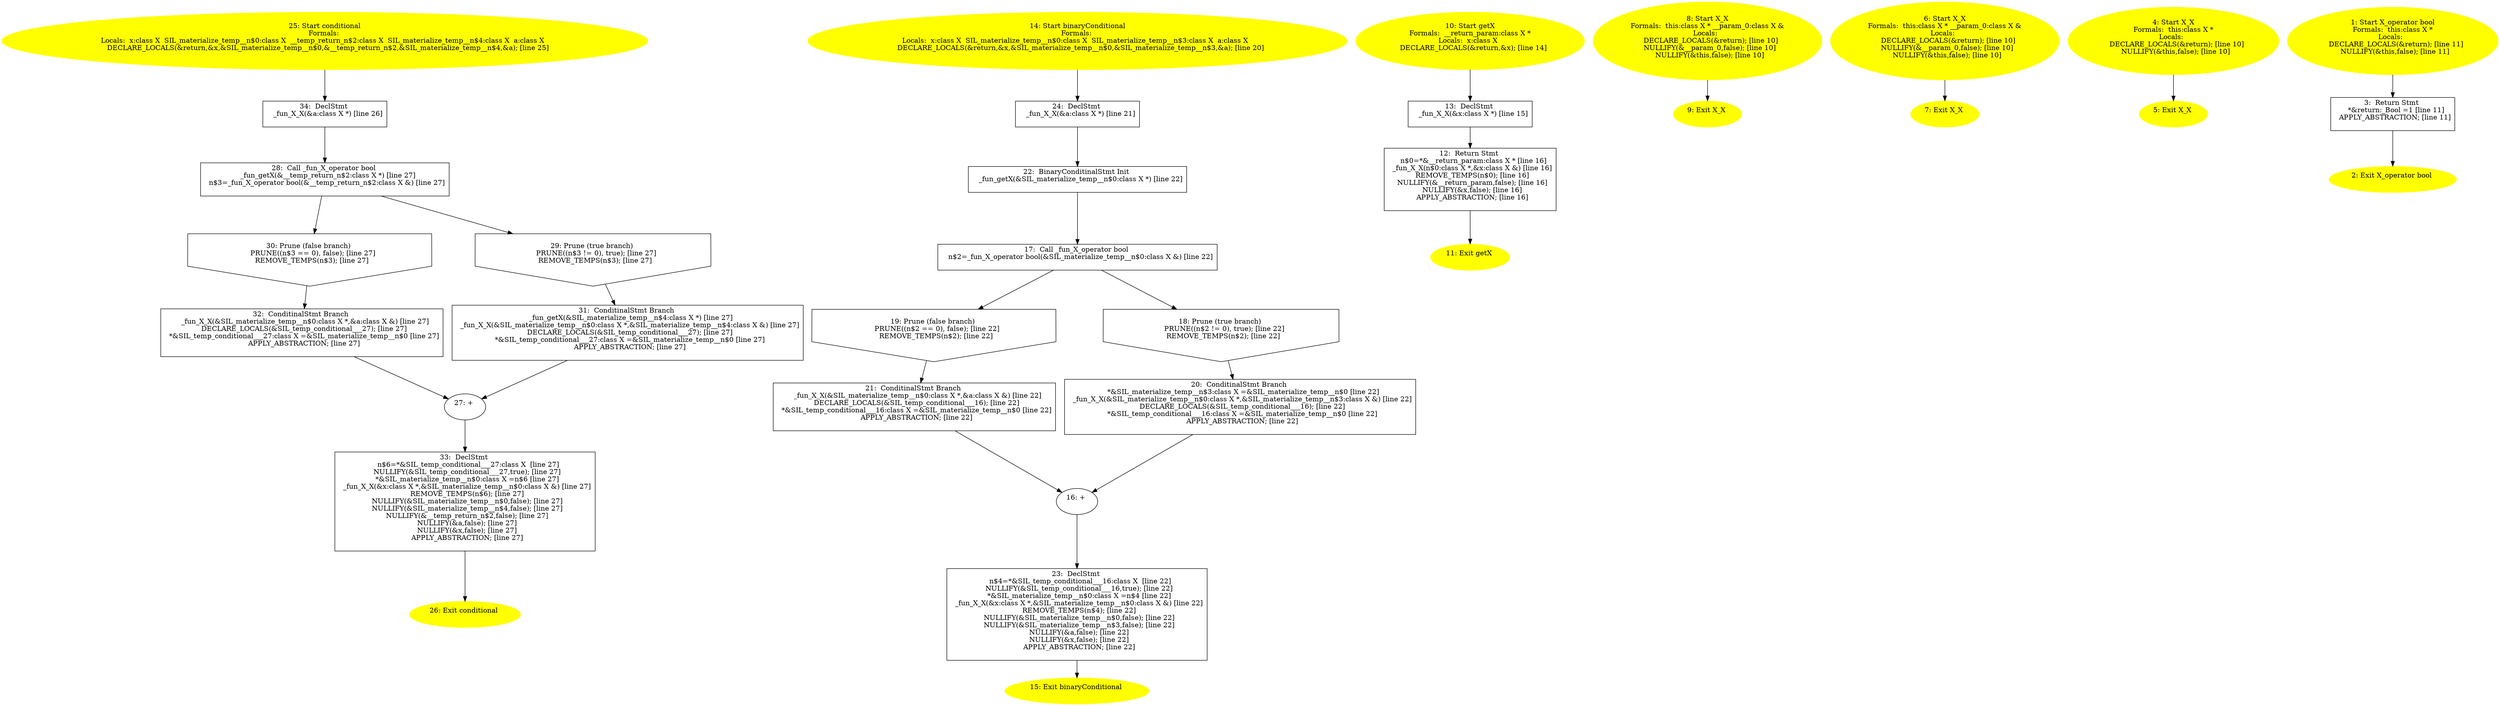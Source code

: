 digraph iCFG {
34 [label="34:  DeclStmt \n   _fun_X_X(&a:class X *) [line 26]\n " shape="box"]
	

	 34 -> 28 ;
33 [label="33:  DeclStmt \n   n$6=*&SIL_temp_conditional___27:class X  [line 27]\n  NULLIFY(&SIL_temp_conditional___27,true); [line 27]\n  *&SIL_materialize_temp__n$0:class X =n$6 [line 27]\n  _fun_X_X(&x:class X *,&SIL_materialize_temp__n$0:class X &) [line 27]\n  REMOVE_TEMPS(n$6); [line 27]\n  NULLIFY(&SIL_materialize_temp__n$0,false); [line 27]\n  NULLIFY(&SIL_materialize_temp__n$4,false); [line 27]\n  NULLIFY(&__temp_return_n$2,false); [line 27]\n  NULLIFY(&a,false); [line 27]\n  NULLIFY(&x,false); [line 27]\n  APPLY_ABSTRACTION; [line 27]\n " shape="box"]
	

	 33 -> 26 ;
32 [label="32:  ConditinalStmt Branch \n   _fun_X_X(&SIL_materialize_temp__n$0:class X *,&a:class X &) [line 27]\n  DECLARE_LOCALS(&SIL_temp_conditional___27); [line 27]\n  *&SIL_temp_conditional___27:class X =&SIL_materialize_temp__n$0 [line 27]\n  APPLY_ABSTRACTION; [line 27]\n " shape="box"]
	

	 32 -> 27 ;
31 [label="31:  ConditinalStmt Branch \n   _fun_getX(&SIL_materialize_temp__n$4:class X *) [line 27]\n  _fun_X_X(&SIL_materialize_temp__n$0:class X *,&SIL_materialize_temp__n$4:class X &) [line 27]\n  DECLARE_LOCALS(&SIL_temp_conditional___27); [line 27]\n  *&SIL_temp_conditional___27:class X =&SIL_materialize_temp__n$0 [line 27]\n  APPLY_ABSTRACTION; [line 27]\n " shape="box"]
	

	 31 -> 27 ;
30 [label="30: Prune (false branch) \n   PRUNE((n$3 == 0), false); [line 27]\n  REMOVE_TEMPS(n$3); [line 27]\n " shape="invhouse"]
	

	 30 -> 32 ;
29 [label="29: Prune (true branch) \n   PRUNE((n$3 != 0), true); [line 27]\n  REMOVE_TEMPS(n$3); [line 27]\n " shape="invhouse"]
	

	 29 -> 31 ;
28 [label="28:  Call _fun_X_operator bool \n   _fun_getX(&__temp_return_n$2:class X *) [line 27]\n  n$3=_fun_X_operator bool(&__temp_return_n$2:class X &) [line 27]\n " shape="box"]
	

	 28 -> 29 ;
	 28 -> 30 ;
27 [label="27: + \n  " ]
	

	 27 -> 33 ;
26 [label="26: Exit conditional \n  " color=yellow style=filled]
	

25 [label="25: Start conditional\nFormals: \nLocals:  x:class X  SIL_materialize_temp__n$0:class X  __temp_return_n$2:class X  SIL_materialize_temp__n$4:class X  a:class X  \n   DECLARE_LOCALS(&return,&x,&SIL_materialize_temp__n$0,&__temp_return_n$2,&SIL_materialize_temp__n$4,&a); [line 25]\n " color=yellow style=filled]
	

	 25 -> 34 ;
24 [label="24:  DeclStmt \n   _fun_X_X(&a:class X *) [line 21]\n " shape="box"]
	

	 24 -> 22 ;
23 [label="23:  DeclStmt \n   n$4=*&SIL_temp_conditional___16:class X  [line 22]\n  NULLIFY(&SIL_temp_conditional___16,true); [line 22]\n  *&SIL_materialize_temp__n$0:class X =n$4 [line 22]\n  _fun_X_X(&x:class X *,&SIL_materialize_temp__n$0:class X &) [line 22]\n  REMOVE_TEMPS(n$4); [line 22]\n  NULLIFY(&SIL_materialize_temp__n$0,false); [line 22]\n  NULLIFY(&SIL_materialize_temp__n$3,false); [line 22]\n  NULLIFY(&a,false); [line 22]\n  NULLIFY(&x,false); [line 22]\n  APPLY_ABSTRACTION; [line 22]\n " shape="box"]
	

	 23 -> 15 ;
22 [label="22:  BinaryConditinalStmt Init \n   _fun_getX(&SIL_materialize_temp__n$0:class X *) [line 22]\n " shape="box"]
	

	 22 -> 17 ;
21 [label="21:  ConditinalStmt Branch \n   _fun_X_X(&SIL_materialize_temp__n$0:class X *,&a:class X &) [line 22]\n  DECLARE_LOCALS(&SIL_temp_conditional___16); [line 22]\n  *&SIL_temp_conditional___16:class X =&SIL_materialize_temp__n$0 [line 22]\n  APPLY_ABSTRACTION; [line 22]\n " shape="box"]
	

	 21 -> 16 ;
20 [label="20:  ConditinalStmt Branch \n   *&SIL_materialize_temp__n$3:class X =&SIL_materialize_temp__n$0 [line 22]\n  _fun_X_X(&SIL_materialize_temp__n$0:class X *,&SIL_materialize_temp__n$3:class X &) [line 22]\n  DECLARE_LOCALS(&SIL_temp_conditional___16); [line 22]\n  *&SIL_temp_conditional___16:class X =&SIL_materialize_temp__n$0 [line 22]\n  APPLY_ABSTRACTION; [line 22]\n " shape="box"]
	

	 20 -> 16 ;
19 [label="19: Prune (false branch) \n   PRUNE((n$2 == 0), false); [line 22]\n  REMOVE_TEMPS(n$2); [line 22]\n " shape="invhouse"]
	

	 19 -> 21 ;
18 [label="18: Prune (true branch) \n   PRUNE((n$2 != 0), true); [line 22]\n  REMOVE_TEMPS(n$2); [line 22]\n " shape="invhouse"]
	

	 18 -> 20 ;
17 [label="17:  Call _fun_X_operator bool \n   n$2=_fun_X_operator bool(&SIL_materialize_temp__n$0:class X &) [line 22]\n " shape="box"]
	

	 17 -> 18 ;
	 17 -> 19 ;
16 [label="16: + \n  " ]
	

	 16 -> 23 ;
15 [label="15: Exit binaryConditional \n  " color=yellow style=filled]
	

14 [label="14: Start binaryConditional\nFormals: \nLocals:  x:class X  SIL_materialize_temp__n$0:class X  SIL_materialize_temp__n$3:class X  a:class X  \n   DECLARE_LOCALS(&return,&x,&SIL_materialize_temp__n$0,&SIL_materialize_temp__n$3,&a); [line 20]\n " color=yellow style=filled]
	

	 14 -> 24 ;
13 [label="13:  DeclStmt \n   _fun_X_X(&x:class X *) [line 15]\n " shape="box"]
	

	 13 -> 12 ;
12 [label="12:  Return Stmt \n   n$0=*&__return_param:class X * [line 16]\n  _fun_X_X(n$0:class X *,&x:class X &) [line 16]\n  REMOVE_TEMPS(n$0); [line 16]\n  NULLIFY(&__return_param,false); [line 16]\n  NULLIFY(&x,false); [line 16]\n  APPLY_ABSTRACTION; [line 16]\n " shape="box"]
	

	 12 -> 11 ;
11 [label="11: Exit getX \n  " color=yellow style=filled]
	

10 [label="10: Start getX\nFormals:  __return_param:class X *\nLocals:  x:class X  \n   DECLARE_LOCALS(&return,&x); [line 14]\n " color=yellow style=filled]
	

	 10 -> 13 ;
9 [label="9: Exit X_X \n  " color=yellow style=filled]
	

8 [label="8: Start X_X\nFormals:  this:class X * __param_0:class X &\nLocals:  \n   DECLARE_LOCALS(&return); [line 10]\n  NULLIFY(&__param_0,false); [line 10]\n  NULLIFY(&this,false); [line 10]\n " color=yellow style=filled]
	

	 8 -> 9 ;
7 [label="7: Exit X_X \n  " color=yellow style=filled]
	

6 [label="6: Start X_X\nFormals:  this:class X * __param_0:class X &\nLocals:  \n   DECLARE_LOCALS(&return); [line 10]\n  NULLIFY(&__param_0,false); [line 10]\n  NULLIFY(&this,false); [line 10]\n " color=yellow style=filled]
	

	 6 -> 7 ;
5 [label="5: Exit X_X \n  " color=yellow style=filled]
	

4 [label="4: Start X_X\nFormals:  this:class X *\nLocals:  \n   DECLARE_LOCALS(&return); [line 10]\n  NULLIFY(&this,false); [line 10]\n " color=yellow style=filled]
	

	 4 -> 5 ;
3 [label="3:  Return Stmt \n   *&return:_Bool =1 [line 11]\n  APPLY_ABSTRACTION; [line 11]\n " shape="box"]
	

	 3 -> 2 ;
2 [label="2: Exit X_operator bool \n  " color=yellow style=filled]
	

1 [label="1: Start X_operator bool\nFormals:  this:class X *\nLocals:  \n   DECLARE_LOCALS(&return); [line 11]\n  NULLIFY(&this,false); [line 11]\n " color=yellow style=filled]
	

	 1 -> 3 ;
}
